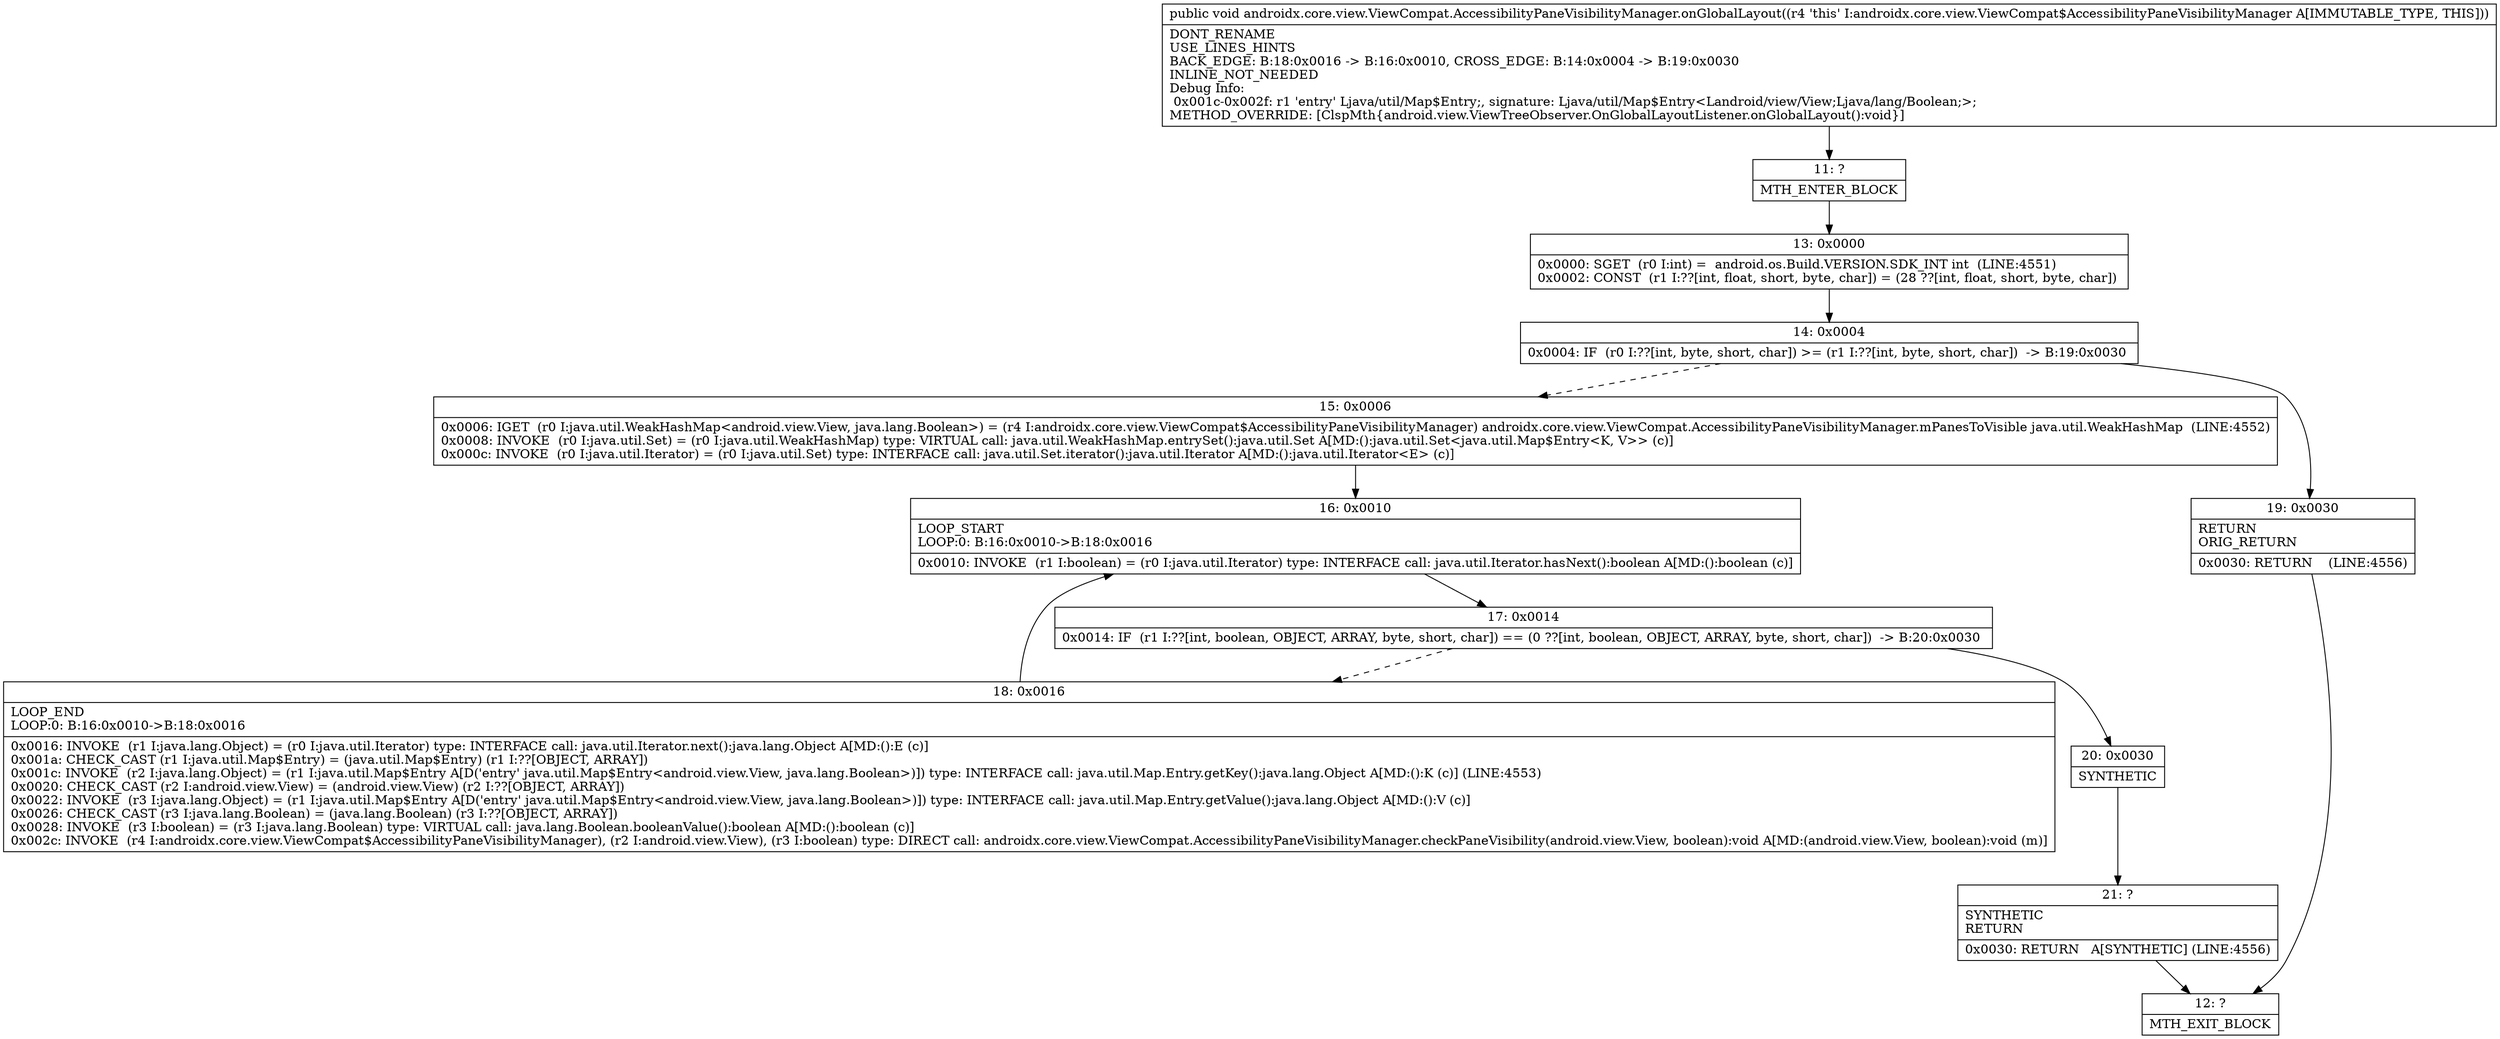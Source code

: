digraph "CFG forandroidx.core.view.ViewCompat.AccessibilityPaneVisibilityManager.onGlobalLayout()V" {
Node_11 [shape=record,label="{11\:\ ?|MTH_ENTER_BLOCK\l}"];
Node_13 [shape=record,label="{13\:\ 0x0000|0x0000: SGET  (r0 I:int) =  android.os.Build.VERSION.SDK_INT int  (LINE:4551)\l0x0002: CONST  (r1 I:??[int, float, short, byte, char]) = (28 ??[int, float, short, byte, char]) \l}"];
Node_14 [shape=record,label="{14\:\ 0x0004|0x0004: IF  (r0 I:??[int, byte, short, char]) \>= (r1 I:??[int, byte, short, char])  \-\> B:19:0x0030 \l}"];
Node_15 [shape=record,label="{15\:\ 0x0006|0x0006: IGET  (r0 I:java.util.WeakHashMap\<android.view.View, java.lang.Boolean\>) = (r4 I:androidx.core.view.ViewCompat$AccessibilityPaneVisibilityManager) androidx.core.view.ViewCompat.AccessibilityPaneVisibilityManager.mPanesToVisible java.util.WeakHashMap  (LINE:4552)\l0x0008: INVOKE  (r0 I:java.util.Set) = (r0 I:java.util.WeakHashMap) type: VIRTUAL call: java.util.WeakHashMap.entrySet():java.util.Set A[MD:():java.util.Set\<java.util.Map$Entry\<K, V\>\> (c)]\l0x000c: INVOKE  (r0 I:java.util.Iterator) = (r0 I:java.util.Set) type: INTERFACE call: java.util.Set.iterator():java.util.Iterator A[MD:():java.util.Iterator\<E\> (c)]\l}"];
Node_16 [shape=record,label="{16\:\ 0x0010|LOOP_START\lLOOP:0: B:16:0x0010\-\>B:18:0x0016\l|0x0010: INVOKE  (r1 I:boolean) = (r0 I:java.util.Iterator) type: INTERFACE call: java.util.Iterator.hasNext():boolean A[MD:():boolean (c)]\l}"];
Node_17 [shape=record,label="{17\:\ 0x0014|0x0014: IF  (r1 I:??[int, boolean, OBJECT, ARRAY, byte, short, char]) == (0 ??[int, boolean, OBJECT, ARRAY, byte, short, char])  \-\> B:20:0x0030 \l}"];
Node_18 [shape=record,label="{18\:\ 0x0016|LOOP_END\lLOOP:0: B:16:0x0010\-\>B:18:0x0016\l|0x0016: INVOKE  (r1 I:java.lang.Object) = (r0 I:java.util.Iterator) type: INTERFACE call: java.util.Iterator.next():java.lang.Object A[MD:():E (c)]\l0x001a: CHECK_CAST (r1 I:java.util.Map$Entry) = (java.util.Map$Entry) (r1 I:??[OBJECT, ARRAY]) \l0x001c: INVOKE  (r2 I:java.lang.Object) = (r1 I:java.util.Map$Entry A[D('entry' java.util.Map$Entry\<android.view.View, java.lang.Boolean\>)]) type: INTERFACE call: java.util.Map.Entry.getKey():java.lang.Object A[MD:():K (c)] (LINE:4553)\l0x0020: CHECK_CAST (r2 I:android.view.View) = (android.view.View) (r2 I:??[OBJECT, ARRAY]) \l0x0022: INVOKE  (r3 I:java.lang.Object) = (r1 I:java.util.Map$Entry A[D('entry' java.util.Map$Entry\<android.view.View, java.lang.Boolean\>)]) type: INTERFACE call: java.util.Map.Entry.getValue():java.lang.Object A[MD:():V (c)]\l0x0026: CHECK_CAST (r3 I:java.lang.Boolean) = (java.lang.Boolean) (r3 I:??[OBJECT, ARRAY]) \l0x0028: INVOKE  (r3 I:boolean) = (r3 I:java.lang.Boolean) type: VIRTUAL call: java.lang.Boolean.booleanValue():boolean A[MD:():boolean (c)]\l0x002c: INVOKE  (r4 I:androidx.core.view.ViewCompat$AccessibilityPaneVisibilityManager), (r2 I:android.view.View), (r3 I:boolean) type: DIRECT call: androidx.core.view.ViewCompat.AccessibilityPaneVisibilityManager.checkPaneVisibility(android.view.View, boolean):void A[MD:(android.view.View, boolean):void (m)]\l}"];
Node_20 [shape=record,label="{20\:\ 0x0030|SYNTHETIC\l}"];
Node_21 [shape=record,label="{21\:\ ?|SYNTHETIC\lRETURN\l|0x0030: RETURN   A[SYNTHETIC] (LINE:4556)\l}"];
Node_12 [shape=record,label="{12\:\ ?|MTH_EXIT_BLOCK\l}"];
Node_19 [shape=record,label="{19\:\ 0x0030|RETURN\lORIG_RETURN\l|0x0030: RETURN    (LINE:4556)\l}"];
MethodNode[shape=record,label="{public void androidx.core.view.ViewCompat.AccessibilityPaneVisibilityManager.onGlobalLayout((r4 'this' I:androidx.core.view.ViewCompat$AccessibilityPaneVisibilityManager A[IMMUTABLE_TYPE, THIS]))  | DONT_RENAME\lUSE_LINES_HINTS\lBACK_EDGE: B:18:0x0016 \-\> B:16:0x0010, CROSS_EDGE: B:14:0x0004 \-\> B:19:0x0030\lINLINE_NOT_NEEDED\lDebug Info:\l  0x001c\-0x002f: r1 'entry' Ljava\/util\/Map$Entry;, signature: Ljava\/util\/Map$Entry\<Landroid\/view\/View;Ljava\/lang\/Boolean;\>;\lMETHOD_OVERRIDE: [ClspMth\{android.view.ViewTreeObserver.OnGlobalLayoutListener.onGlobalLayout():void\}]\l}"];
MethodNode -> Node_11;Node_11 -> Node_13;
Node_13 -> Node_14;
Node_14 -> Node_15[style=dashed];
Node_14 -> Node_19;
Node_15 -> Node_16;
Node_16 -> Node_17;
Node_17 -> Node_18[style=dashed];
Node_17 -> Node_20;
Node_18 -> Node_16;
Node_20 -> Node_21;
Node_21 -> Node_12;
Node_19 -> Node_12;
}

